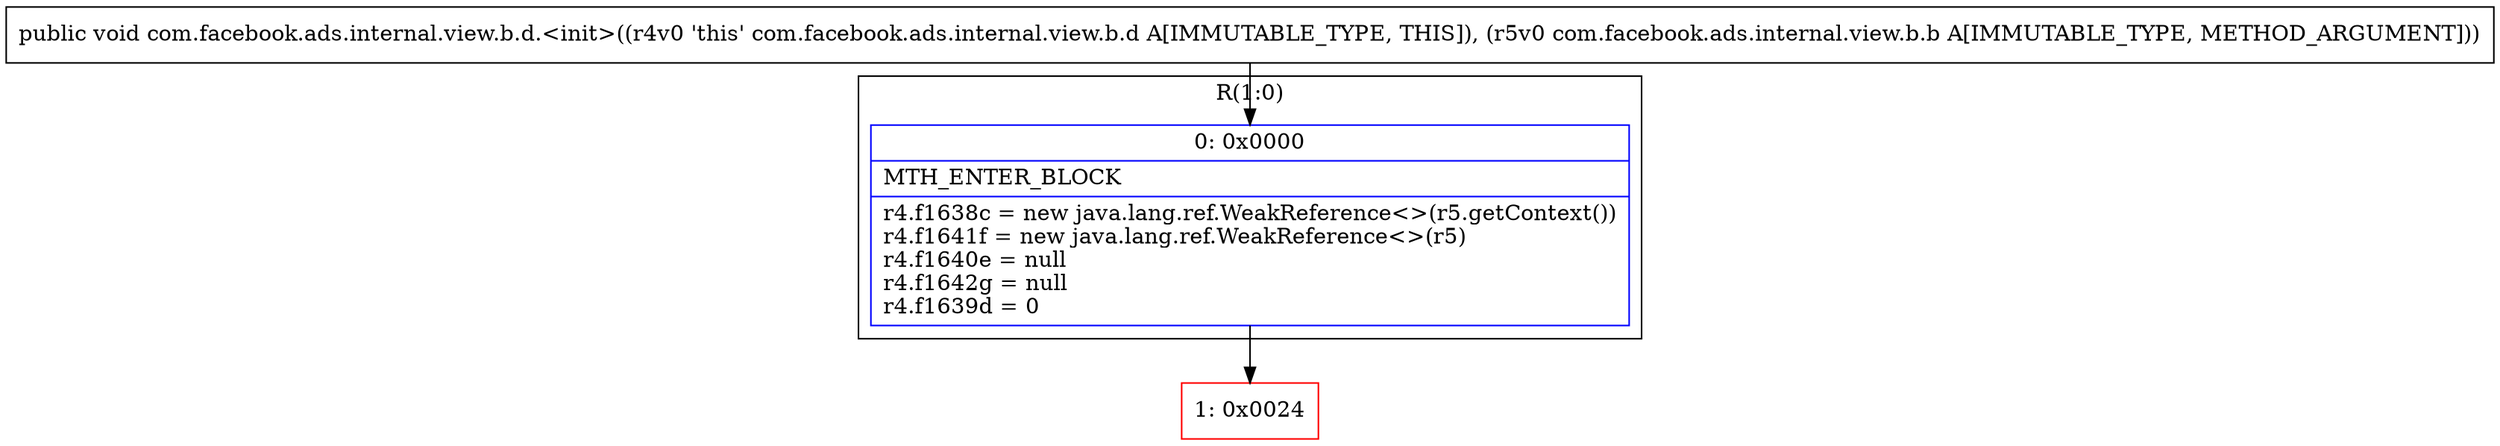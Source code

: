 digraph "CFG forcom.facebook.ads.internal.view.b.d.\<init\>(Lcom\/facebook\/ads\/internal\/view\/b\/b;)V" {
subgraph cluster_Region_192206910 {
label = "R(1:0)";
node [shape=record,color=blue];
Node_0 [shape=record,label="{0\:\ 0x0000|MTH_ENTER_BLOCK\l|r4.f1638c = new java.lang.ref.WeakReference\<\>(r5.getContext())\lr4.f1641f = new java.lang.ref.WeakReference\<\>(r5)\lr4.f1640e = null\lr4.f1642g = null\lr4.f1639d = 0\l}"];
}
Node_1 [shape=record,color=red,label="{1\:\ 0x0024}"];
MethodNode[shape=record,label="{public void com.facebook.ads.internal.view.b.d.\<init\>((r4v0 'this' com.facebook.ads.internal.view.b.d A[IMMUTABLE_TYPE, THIS]), (r5v0 com.facebook.ads.internal.view.b.b A[IMMUTABLE_TYPE, METHOD_ARGUMENT])) }"];
MethodNode -> Node_0;
Node_0 -> Node_1;
}

